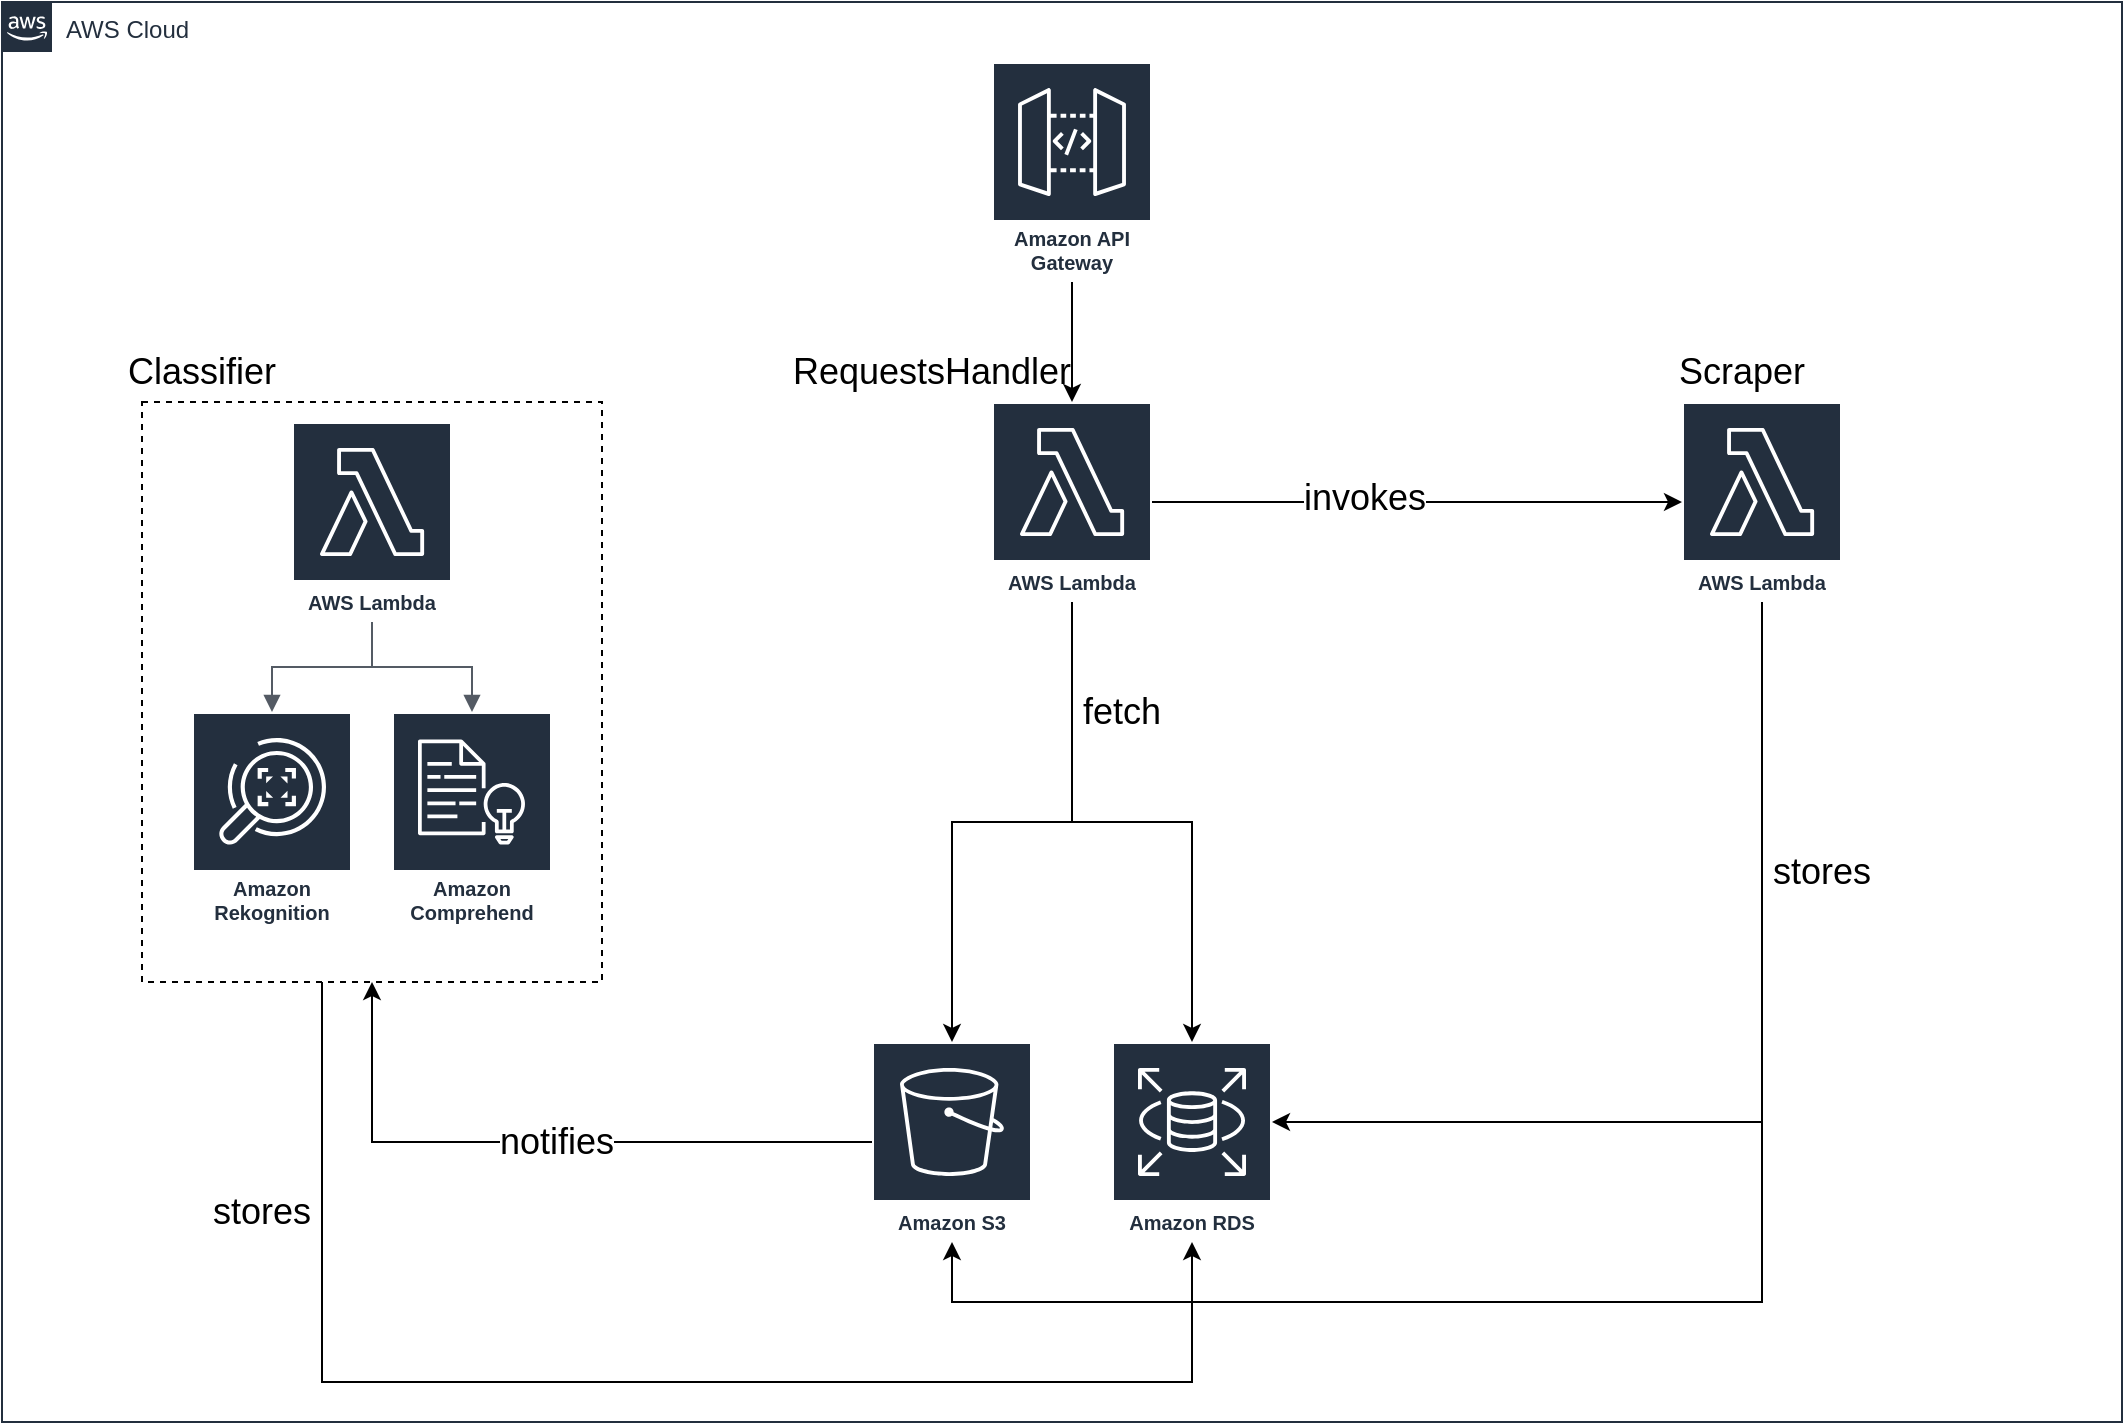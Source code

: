 <mxfile version="19.0.2" type="device"><diagram id="Ht1M8jgEwFfnCIfOTk4-" name="Page-1"><mxGraphModel dx="2062" dy="788" grid="1" gridSize="10" guides="1" tooltips="1" connect="1" arrows="1" fold="1" page="1" pageScale="1" pageWidth="1169" pageHeight="827" math="0" shadow="0"><root><mxCell id="0"/><mxCell id="1" parent="0"/><mxCell id="UEzPUAAOIrF-is8g5C7q-74" value="AWS Cloud" style="points=[[0,0],[0.25,0],[0.5,0],[0.75,0],[1,0],[1,0.25],[1,0.5],[1,0.75],[1,1],[0.75,1],[0.5,1],[0.25,1],[0,1],[0,0.75],[0,0.5],[0,0.25]];outlineConnect=0;gradientColor=none;html=1;whiteSpace=wrap;fontSize=12;fontStyle=0;shape=mxgraph.aws4.group;grIcon=mxgraph.aws4.group_aws_cloud_alt;strokeColor=#232F3E;fillColor=none;verticalAlign=top;align=left;spacingLeft=30;fontColor=#232F3E;dashed=0;labelBackgroundColor=#ffffff;container=1;pointerEvents=0;collapsible=0;recursiveResize=0;" parent="1" vertex="1"><mxGeometry x="50" y="80" width="1060" height="710" as="geometry"/></mxCell><mxCell id="gwBd_tEd8H7Qeuvq8yoE-15" style="edgeStyle=orthogonalEdgeStyle;rounded=0;orthogonalLoop=1;jettySize=auto;html=1;" parent="UEzPUAAOIrF-is8g5C7q-74" source="LPbWLhw2U3VU5R26pZ4J-14" target="LPbWLhw2U3VU5R26pZ4J-15" edge="1"><mxGeometry relative="1" as="geometry"/></mxCell><mxCell id="LPbWLhw2U3VU5R26pZ4J-14" value="Amazon API Gateway" style="sketch=0;outlineConnect=0;fontColor=#232F3E;gradientColor=none;strokeColor=#ffffff;fillColor=#232F3E;dashed=0;verticalLabelPosition=middle;verticalAlign=bottom;align=center;html=1;whiteSpace=wrap;fontSize=10;fontStyle=1;spacing=3;shape=mxgraph.aws4.productIcon;prIcon=mxgraph.aws4.api_gateway;" parent="UEzPUAAOIrF-is8g5C7q-74" vertex="1"><mxGeometry x="495" y="30" width="80" height="110" as="geometry"/></mxCell><mxCell id="gwBd_tEd8H7Qeuvq8yoE-17" style="edgeStyle=orthogonalEdgeStyle;rounded=0;orthogonalLoop=1;jettySize=auto;html=1;" parent="UEzPUAAOIrF-is8g5C7q-74" source="LPbWLhw2U3VU5R26pZ4J-15" target="gwBd_tEd8H7Qeuvq8yoE-10" edge="1"><mxGeometry relative="1" as="geometry"/></mxCell><mxCell id="gwBd_tEd8H7Qeuvq8yoE-24" value="invokes" style="edgeLabel;html=1;align=center;verticalAlign=middle;resizable=0;points=[];fontSize=18;" parent="gwBd_tEd8H7Qeuvq8yoE-17" vertex="1" connectable="0"><mxGeometry x="-0.199" y="2" relative="1" as="geometry"><mxPoint as="offset"/></mxGeometry></mxCell><mxCell id="gwBd_tEd8H7Qeuvq8yoE-29" style="edgeStyle=orthogonalEdgeStyle;rounded=0;orthogonalLoop=1;jettySize=auto;html=1;fontSize=18;" parent="UEzPUAAOIrF-is8g5C7q-74" source="LPbWLhw2U3VU5R26pZ4J-15" target="LPbWLhw2U3VU5R26pZ4J-10" edge="1"><mxGeometry relative="1" as="geometry"/></mxCell><mxCell id="gwBd_tEd8H7Qeuvq8yoE-30" style="edgeStyle=orthogonalEdgeStyle;rounded=0;orthogonalLoop=1;jettySize=auto;html=1;fontSize=18;" parent="UEzPUAAOIrF-is8g5C7q-74" source="LPbWLhw2U3VU5R26pZ4J-15" target="LPbWLhw2U3VU5R26pZ4J-17" edge="1"><mxGeometry relative="1" as="geometry"/></mxCell><mxCell id="LPbWLhw2U3VU5R26pZ4J-15" value="AWS Lambda" style="sketch=0;outlineConnect=0;fontColor=#232F3E;gradientColor=none;strokeColor=#ffffff;fillColor=#232F3E;dashed=0;verticalLabelPosition=middle;verticalAlign=bottom;align=center;html=1;whiteSpace=wrap;fontSize=10;fontStyle=1;spacing=3;shape=mxgraph.aws4.productIcon;prIcon=mxgraph.aws4.lambda;" parent="UEzPUAAOIrF-is8g5C7q-74" vertex="1"><mxGeometry x="495" y="200" width="80" height="100" as="geometry"/></mxCell><mxCell id="gwBd_tEd8H7Qeuvq8yoE-11" style="edgeStyle=orthogonalEdgeStyle;rounded=0;orthogonalLoop=1;jettySize=auto;html=1;" parent="UEzPUAAOIrF-is8g5C7q-74" source="LPbWLhw2U3VU5R26pZ4J-10" target="gwBd_tEd8H7Qeuvq8yoE-6" edge="1"><mxGeometry relative="1" as="geometry"/></mxCell><mxCell id="gwBd_tEd8H7Qeuvq8yoE-25" value="notifies" style="edgeLabel;html=1;align=center;verticalAlign=middle;resizable=0;points=[];fontSize=18;" parent="gwBd_tEd8H7Qeuvq8yoE-11" vertex="1" connectable="0"><mxGeometry x="-0.042" relative="1" as="geometry"><mxPoint as="offset"/></mxGeometry></mxCell><mxCell id="LPbWLhw2U3VU5R26pZ4J-10" value="Amazon S3" style="sketch=0;outlineConnect=0;fontColor=#232F3E;gradientColor=none;strokeColor=#ffffff;fillColor=#232F3E;dashed=0;verticalLabelPosition=middle;verticalAlign=bottom;align=center;html=1;whiteSpace=wrap;fontSize=10;fontStyle=1;spacing=3;shape=mxgraph.aws4.productIcon;prIcon=mxgraph.aws4.s3;" parent="UEzPUAAOIrF-is8g5C7q-74" vertex="1"><mxGeometry x="435" y="520" width="80" height="100" as="geometry"/></mxCell><mxCell id="LPbWLhw2U3VU5R26pZ4J-17" value="Amazon RDS" style="sketch=0;outlineConnect=0;fontColor=#232F3E;gradientColor=none;strokeColor=#ffffff;fillColor=#232F3E;dashed=0;verticalLabelPosition=middle;verticalAlign=bottom;align=center;html=1;whiteSpace=wrap;fontSize=10;fontStyle=1;spacing=3;shape=mxgraph.aws4.productIcon;prIcon=mxgraph.aws4.rds;" parent="UEzPUAAOIrF-is8g5C7q-74" vertex="1"><mxGeometry x="555" y="520" width="80" height="100" as="geometry"/></mxCell><mxCell id="gwBd_tEd8H7Qeuvq8yoE-19" value="" style="group" parent="UEzPUAAOIrF-is8g5C7q-74" vertex="1" connectable="0"><mxGeometry x="70" y="160" width="230" height="330" as="geometry"/></mxCell><mxCell id="gwBd_tEd8H7Qeuvq8yoE-7" value="" style="group" parent="gwBd_tEd8H7Qeuvq8yoE-19" vertex="1" connectable="0"><mxGeometry y="40" width="230" height="290" as="geometry"/></mxCell><mxCell id="LPbWLhw2U3VU5R26pZ4J-4" value="AWS Lambda" style="sketch=0;outlineConnect=0;fontColor=#232F3E;gradientColor=none;strokeColor=#ffffff;fillColor=#232F3E;dashed=0;verticalLabelPosition=middle;verticalAlign=bottom;align=center;html=1;whiteSpace=wrap;fontSize=10;fontStyle=1;spacing=3;shape=mxgraph.aws4.productIcon;prIcon=mxgraph.aws4.lambda;" parent="gwBd_tEd8H7Qeuvq8yoE-7" vertex="1"><mxGeometry x="75" y="10" width="80" height="100" as="geometry"/></mxCell><mxCell id="LPbWLhw2U3VU5R26pZ4J-5" value="Amazon Rekognition" style="sketch=0;outlineConnect=0;fontColor=#232F3E;gradientColor=none;strokeColor=#ffffff;fillColor=#232F3E;dashed=0;verticalLabelPosition=middle;verticalAlign=bottom;align=center;html=1;whiteSpace=wrap;fontSize=10;fontStyle=1;spacing=3;shape=mxgraph.aws4.productIcon;prIcon=mxgraph.aws4.rekognition;" parent="gwBd_tEd8H7Qeuvq8yoE-7" vertex="1"><mxGeometry x="25" y="155" width="80" height="110" as="geometry"/></mxCell><mxCell id="LPbWLhw2U3VU5R26pZ4J-6" value="Amazon Comprehend" style="sketch=0;outlineConnect=0;fontColor=#232F3E;gradientColor=none;strokeColor=#ffffff;fillColor=#232F3E;dashed=0;verticalLabelPosition=middle;verticalAlign=bottom;align=center;html=1;whiteSpace=wrap;fontSize=10;fontStyle=1;spacing=3;shape=mxgraph.aws4.productIcon;prIcon=mxgraph.aws4.comprehend;" parent="gwBd_tEd8H7Qeuvq8yoE-7" vertex="1"><mxGeometry x="125" y="155" width="80" height="110" as="geometry"/></mxCell><mxCell id="LPbWLhw2U3VU5R26pZ4J-11" value="" style="edgeStyle=orthogonalEdgeStyle;html=1;endArrow=none;elbow=vertical;startArrow=block;startFill=1;strokeColor=#545B64;rounded=0;" parent="gwBd_tEd8H7Qeuvq8yoE-7" source="LPbWLhw2U3VU5R26pZ4J-5" target="LPbWLhw2U3VU5R26pZ4J-4" edge="1"><mxGeometry width="100" relative="1" as="geometry"><mxPoint x="-55" y="125" as="sourcePoint"/><mxPoint x="45" y="125" as="targetPoint"/></mxGeometry></mxCell><mxCell id="LPbWLhw2U3VU5R26pZ4J-12" value="" style="edgeStyle=orthogonalEdgeStyle;html=1;endArrow=none;elbow=vertical;startArrow=block;startFill=1;strokeColor=#545B64;rounded=0;" parent="gwBd_tEd8H7Qeuvq8yoE-7" source="LPbWLhw2U3VU5R26pZ4J-6" target="LPbWLhw2U3VU5R26pZ4J-4" edge="1"><mxGeometry width="100" relative="1" as="geometry"><mxPoint x="75" y="165" as="sourcePoint"/><mxPoint x="125" y="125" as="targetPoint"/></mxGeometry></mxCell><mxCell id="gwBd_tEd8H7Qeuvq8yoE-6" value="" style="rounded=0;whiteSpace=wrap;html=1;dashed=1;strokeColor=default;strokeWidth=1;fillColor=none;" parent="gwBd_tEd8H7Qeuvq8yoE-7" vertex="1"><mxGeometry width="230" height="290" as="geometry"/></mxCell><mxCell id="gwBd_tEd8H7Qeuvq8yoE-18" value="Classifier" style="text;html=1;strokeColor=none;fillColor=none;align=center;verticalAlign=middle;whiteSpace=wrap;rounded=0;dashed=1;fontSize=18;" parent="gwBd_tEd8H7Qeuvq8yoE-19" vertex="1"><mxGeometry y="10" width="60" height="30" as="geometry"/></mxCell><mxCell id="gwBd_tEd8H7Qeuvq8yoE-22" value="" style="group" parent="UEzPUAAOIrF-is8g5C7q-74" vertex="1" connectable="0"><mxGeometry x="840" y="160" width="80" height="140" as="geometry"/></mxCell><mxCell id="gwBd_tEd8H7Qeuvq8yoE-10" value="AWS Lambda" style="sketch=0;outlineConnect=0;fontColor=#232F3E;gradientColor=none;strokeColor=#ffffff;fillColor=#232F3E;dashed=0;verticalLabelPosition=middle;verticalAlign=bottom;align=center;html=1;whiteSpace=wrap;fontSize=10;fontStyle=1;spacing=3;shape=mxgraph.aws4.productIcon;prIcon=mxgraph.aws4.lambda;" parent="gwBd_tEd8H7Qeuvq8yoE-22" vertex="1"><mxGeometry y="40" width="80" height="100" as="geometry"/></mxCell><mxCell id="gwBd_tEd8H7Qeuvq8yoE-21" value="Scraper" style="text;html=1;strokeColor=none;fillColor=none;align=center;verticalAlign=middle;whiteSpace=wrap;rounded=0;dashed=1;fontSize=18;" parent="gwBd_tEd8H7Qeuvq8yoE-22" vertex="1"><mxGeometry y="10" width="60" height="30" as="geometry"/></mxCell><mxCell id="gwBd_tEd8H7Qeuvq8yoE-23" value="RequestsHandler" style="text;html=1;strokeColor=none;fillColor=none;align=center;verticalAlign=middle;whiteSpace=wrap;rounded=0;dashed=1;fontSize=18;" parent="UEzPUAAOIrF-is8g5C7q-74" vertex="1"><mxGeometry x="435" y="170" width="60" height="30" as="geometry"/></mxCell><mxCell id="gwBd_tEd8H7Qeuvq8yoE-27" style="edgeStyle=orthogonalEdgeStyle;rounded=0;orthogonalLoop=1;jettySize=auto;html=1;fontSize=18;" parent="UEzPUAAOIrF-is8g5C7q-74" source="gwBd_tEd8H7Qeuvq8yoE-10" target="LPbWLhw2U3VU5R26pZ4J-10" edge="1"><mxGeometry relative="1" as="geometry"><Array as="points"><mxPoint x="880" y="650"/><mxPoint x="475" y="650"/></Array></mxGeometry></mxCell><mxCell id="gwBd_tEd8H7Qeuvq8yoE-28" value="stores" style="text;html=1;strokeColor=none;fillColor=none;align=center;verticalAlign=middle;whiteSpace=wrap;rounded=0;dashed=1;fontSize=18;" parent="UEzPUAAOIrF-is8g5C7q-74" vertex="1"><mxGeometry x="880" y="420" width="60" height="30" as="geometry"/></mxCell><mxCell id="gwBd_tEd8H7Qeuvq8yoE-31" value="fetch" style="text;html=1;strokeColor=none;fillColor=none;align=center;verticalAlign=middle;whiteSpace=wrap;rounded=0;dashed=1;fontSize=18;" parent="UEzPUAAOIrF-is8g5C7q-74" vertex="1"><mxGeometry x="530" y="340" width="60" height="30" as="geometry"/></mxCell><mxCell id="gwBd_tEd8H7Qeuvq8yoE-32" style="edgeStyle=orthogonalEdgeStyle;rounded=0;orthogonalLoop=1;jettySize=auto;html=1;fontSize=18;" parent="UEzPUAAOIrF-is8g5C7q-74" source="gwBd_tEd8H7Qeuvq8yoE-6" target="LPbWLhw2U3VU5R26pZ4J-17" edge="1"><mxGeometry relative="1" as="geometry"><Array as="points"><mxPoint x="160" y="690"/><mxPoint x="595" y="690"/></Array></mxGeometry></mxCell><mxCell id="gwBd_tEd8H7Qeuvq8yoE-33" value="stores" style="text;html=1;strokeColor=none;fillColor=none;align=center;verticalAlign=middle;whiteSpace=wrap;rounded=0;dashed=1;fontSize=18;" parent="UEzPUAAOIrF-is8g5C7q-74" vertex="1"><mxGeometry x="100" y="590" width="60" height="30" as="geometry"/></mxCell><mxCell id="dwLjDQXU4-FB8mQzIep1-1" style="edgeStyle=orthogonalEdgeStyle;rounded=0;orthogonalLoop=1;jettySize=auto;html=1;" edge="1" parent="UEzPUAAOIrF-is8g5C7q-74" source="gwBd_tEd8H7Qeuvq8yoE-10" target="LPbWLhw2U3VU5R26pZ4J-17"><mxGeometry relative="1" as="geometry"><Array as="points"><mxPoint x="880" y="560"/></Array></mxGeometry></mxCell></root></mxGraphModel></diagram></mxfile>